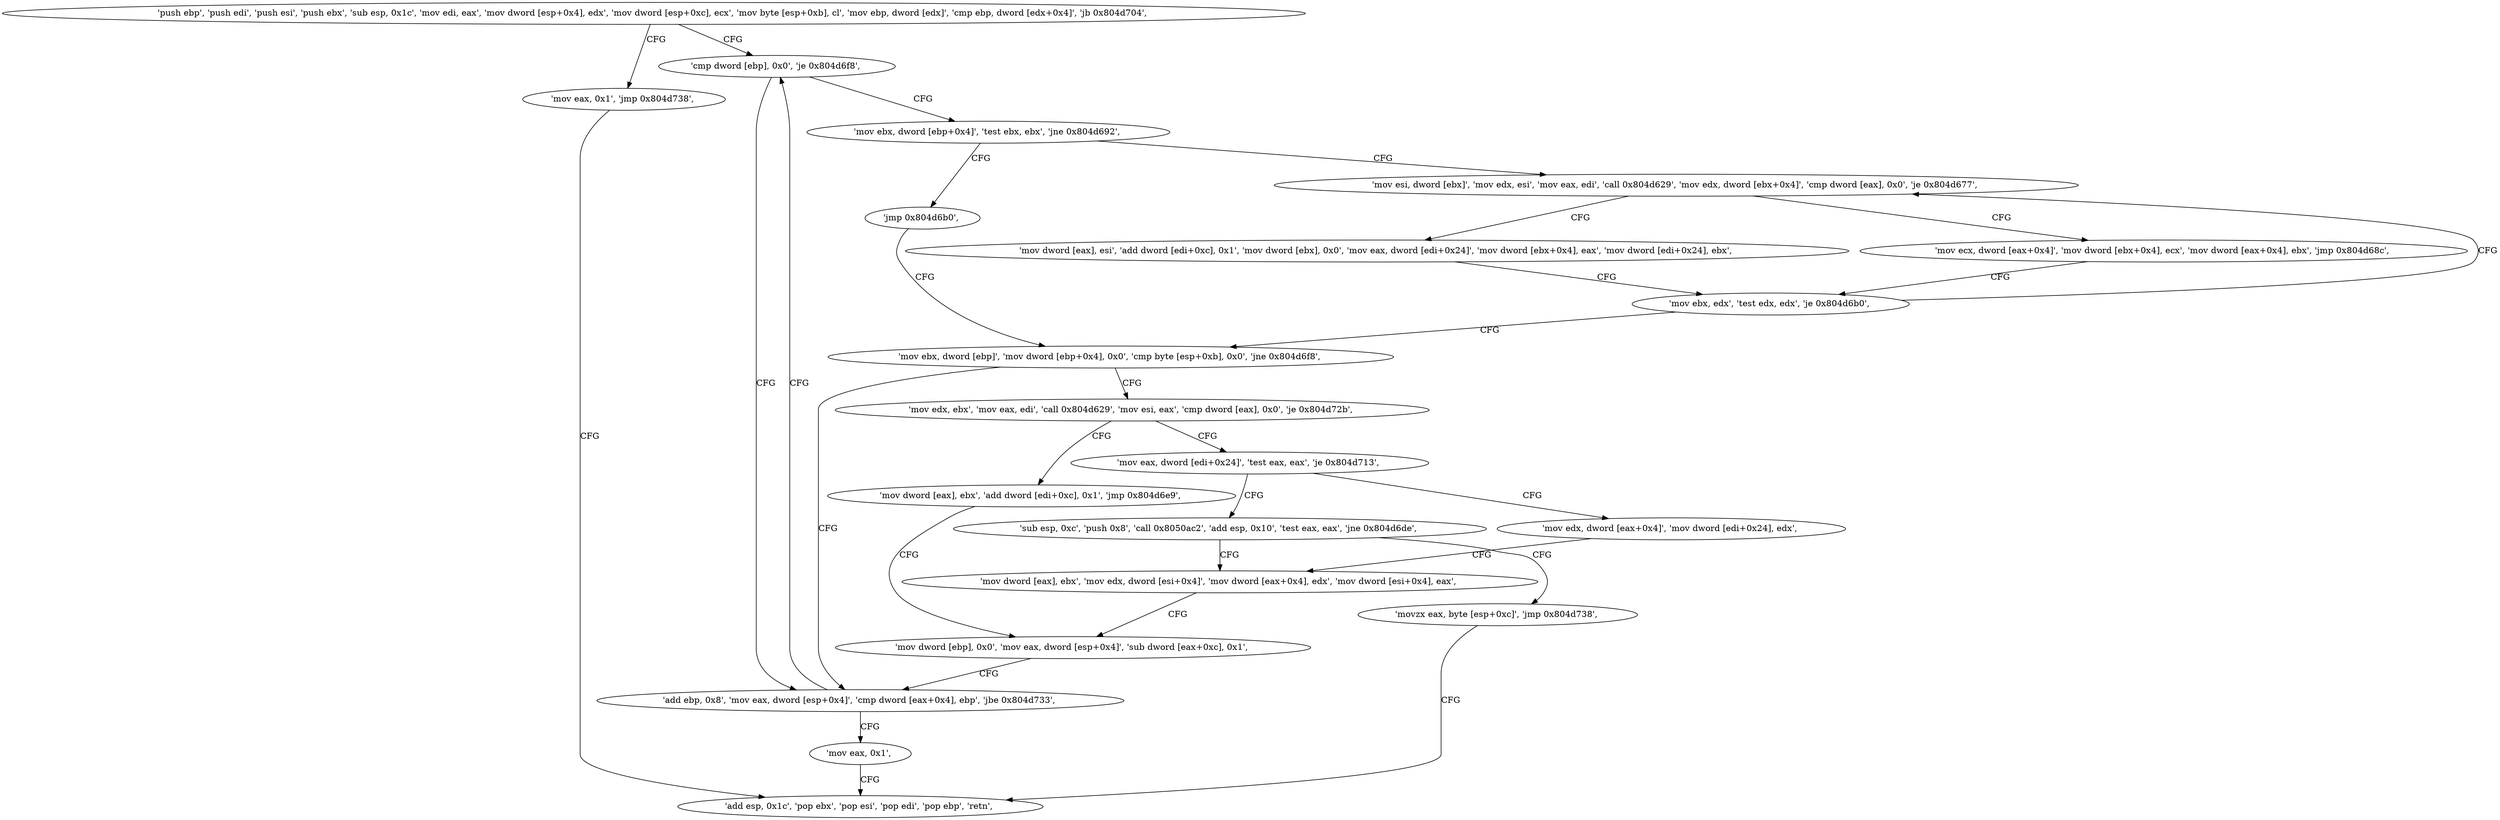 digraph "func" {
"134534733" [label = "'push ebp', 'push edi', 'push esi', 'push ebx', 'sub esp, 0x1c', 'mov edi, eax', 'mov dword [esp+0x4], edx', 'mov dword [esp+0xc], ecx', 'mov byte [esp+0xb], cl', 'mov ebp, dword [edx]', 'cmp ebp, dword [edx+0x4]', 'jb 0x804d704', " ]
"134534916" [label = "'cmp dword [ebp], 0x0', 'je 0x804d6f8', " ]
"134534765" [label = "'mov eax, 0x1', 'jmp 0x804d738', " ]
"134534904" [label = "'add ebp, 0x8', 'mov eax, dword [esp+0x4]', 'cmp dword [eax+0x4], ebp', 'jbe 0x804d733', " ]
"134534922" [label = "'mov ebx, dword [ebp+0x4]', 'test ebx, ebx', 'jne 0x804d692', " ]
"134534968" [label = "'add esp, 0x1c', 'pop ebx', 'pop esi', 'pop edi', 'pop ebp', 'retn', " ]
"134534963" [label = "'mov eax, 0x1', " ]
"134534802" [label = "'mov esi, dword [ebx]', 'mov edx, esi', 'mov eax, edi', 'call 0x804d629', 'mov edx, dword [ebx+0x4]', 'cmp dword [eax], 0x0', 'je 0x804d677', " ]
"134534929" [label = "'jmp 0x804d6b0', " ]
"134534775" [label = "'mov dword [eax], esi', 'add dword [edi+0xc], 0x1', 'mov dword [ebx], 0x0', 'mov eax, dword [edi+0x24]', 'mov dword [ebx+0x4], eax', 'mov dword [edi+0x24], ebx', " ]
"134534821" [label = "'mov ecx, dword [eax+0x4]', 'mov dword [ebx+0x4], ecx', 'mov dword [eax+0x4], ebx', 'jmp 0x804d68c', " ]
"134534832" [label = "'mov ebx, dword [ebp]', 'mov dword [ebp+0x4], 0x0', 'cmp byte [esp+0xb], 0x0', 'jne 0x804d6f8', " ]
"134534796" [label = "'mov ebx, edx', 'test edx, edx', 'je 0x804d6b0', " ]
"134534849" [label = "'mov edx, ebx', 'mov eax, edi', 'call 0x804d629', 'mov esi, eax', 'cmp dword [eax], 0x0', 'je 0x804d72b', " ]
"134534955" [label = "'mov dword [eax], ebx', 'add dword [edi+0xc], 0x1', 'jmp 0x804d6e9', " ]
"134534865" [label = "'mov eax, dword [edi+0x24]', 'test eax, eax', 'je 0x804d713', " ]
"134534889" [label = "'mov dword [ebp], 0x0', 'mov eax, dword [esp+0x4]', 'sub dword [eax+0xc], 0x1', " ]
"134534931" [label = "'sub esp, 0xc', 'push 0x8', 'call 0x8050ac2', 'add esp, 0x10', 'test eax, eax', 'jne 0x804d6de', " ]
"134534872" [label = "'mov edx, dword [eax+0x4]', 'mov dword [edi+0x24], edx', " ]
"134534878" [label = "'mov dword [eax], ebx', 'mov edx, dword [esi+0x4]', 'mov dword [eax+0x4], edx', 'mov dword [esi+0x4], eax', " ]
"134534948" [label = "'movzx eax, byte [esp+0xc]', 'jmp 0x804d738', " ]
"134534733" -> "134534916" [ label = "CFG" ]
"134534733" -> "134534765" [ label = "CFG" ]
"134534916" -> "134534904" [ label = "CFG" ]
"134534916" -> "134534922" [ label = "CFG" ]
"134534765" -> "134534968" [ label = "CFG" ]
"134534904" -> "134534963" [ label = "CFG" ]
"134534904" -> "134534916" [ label = "CFG" ]
"134534922" -> "134534802" [ label = "CFG" ]
"134534922" -> "134534929" [ label = "CFG" ]
"134534963" -> "134534968" [ label = "CFG" ]
"134534802" -> "134534775" [ label = "CFG" ]
"134534802" -> "134534821" [ label = "CFG" ]
"134534929" -> "134534832" [ label = "CFG" ]
"134534775" -> "134534796" [ label = "CFG" ]
"134534821" -> "134534796" [ label = "CFG" ]
"134534832" -> "134534904" [ label = "CFG" ]
"134534832" -> "134534849" [ label = "CFG" ]
"134534796" -> "134534832" [ label = "CFG" ]
"134534796" -> "134534802" [ label = "CFG" ]
"134534849" -> "134534955" [ label = "CFG" ]
"134534849" -> "134534865" [ label = "CFG" ]
"134534955" -> "134534889" [ label = "CFG" ]
"134534865" -> "134534931" [ label = "CFG" ]
"134534865" -> "134534872" [ label = "CFG" ]
"134534889" -> "134534904" [ label = "CFG" ]
"134534931" -> "134534878" [ label = "CFG" ]
"134534931" -> "134534948" [ label = "CFG" ]
"134534872" -> "134534878" [ label = "CFG" ]
"134534878" -> "134534889" [ label = "CFG" ]
"134534948" -> "134534968" [ label = "CFG" ]
}
